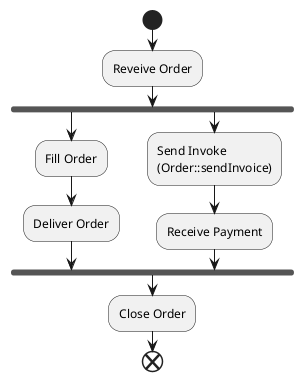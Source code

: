 @startuml

start
:Reveive Order;
fork
    :Fill Order;
    :Deliver Order;
fork again
    :Send Invoke\n(Order::sendInvoice);
    :Receive Payment;
end fork
:Close Order;
end

@enduml
